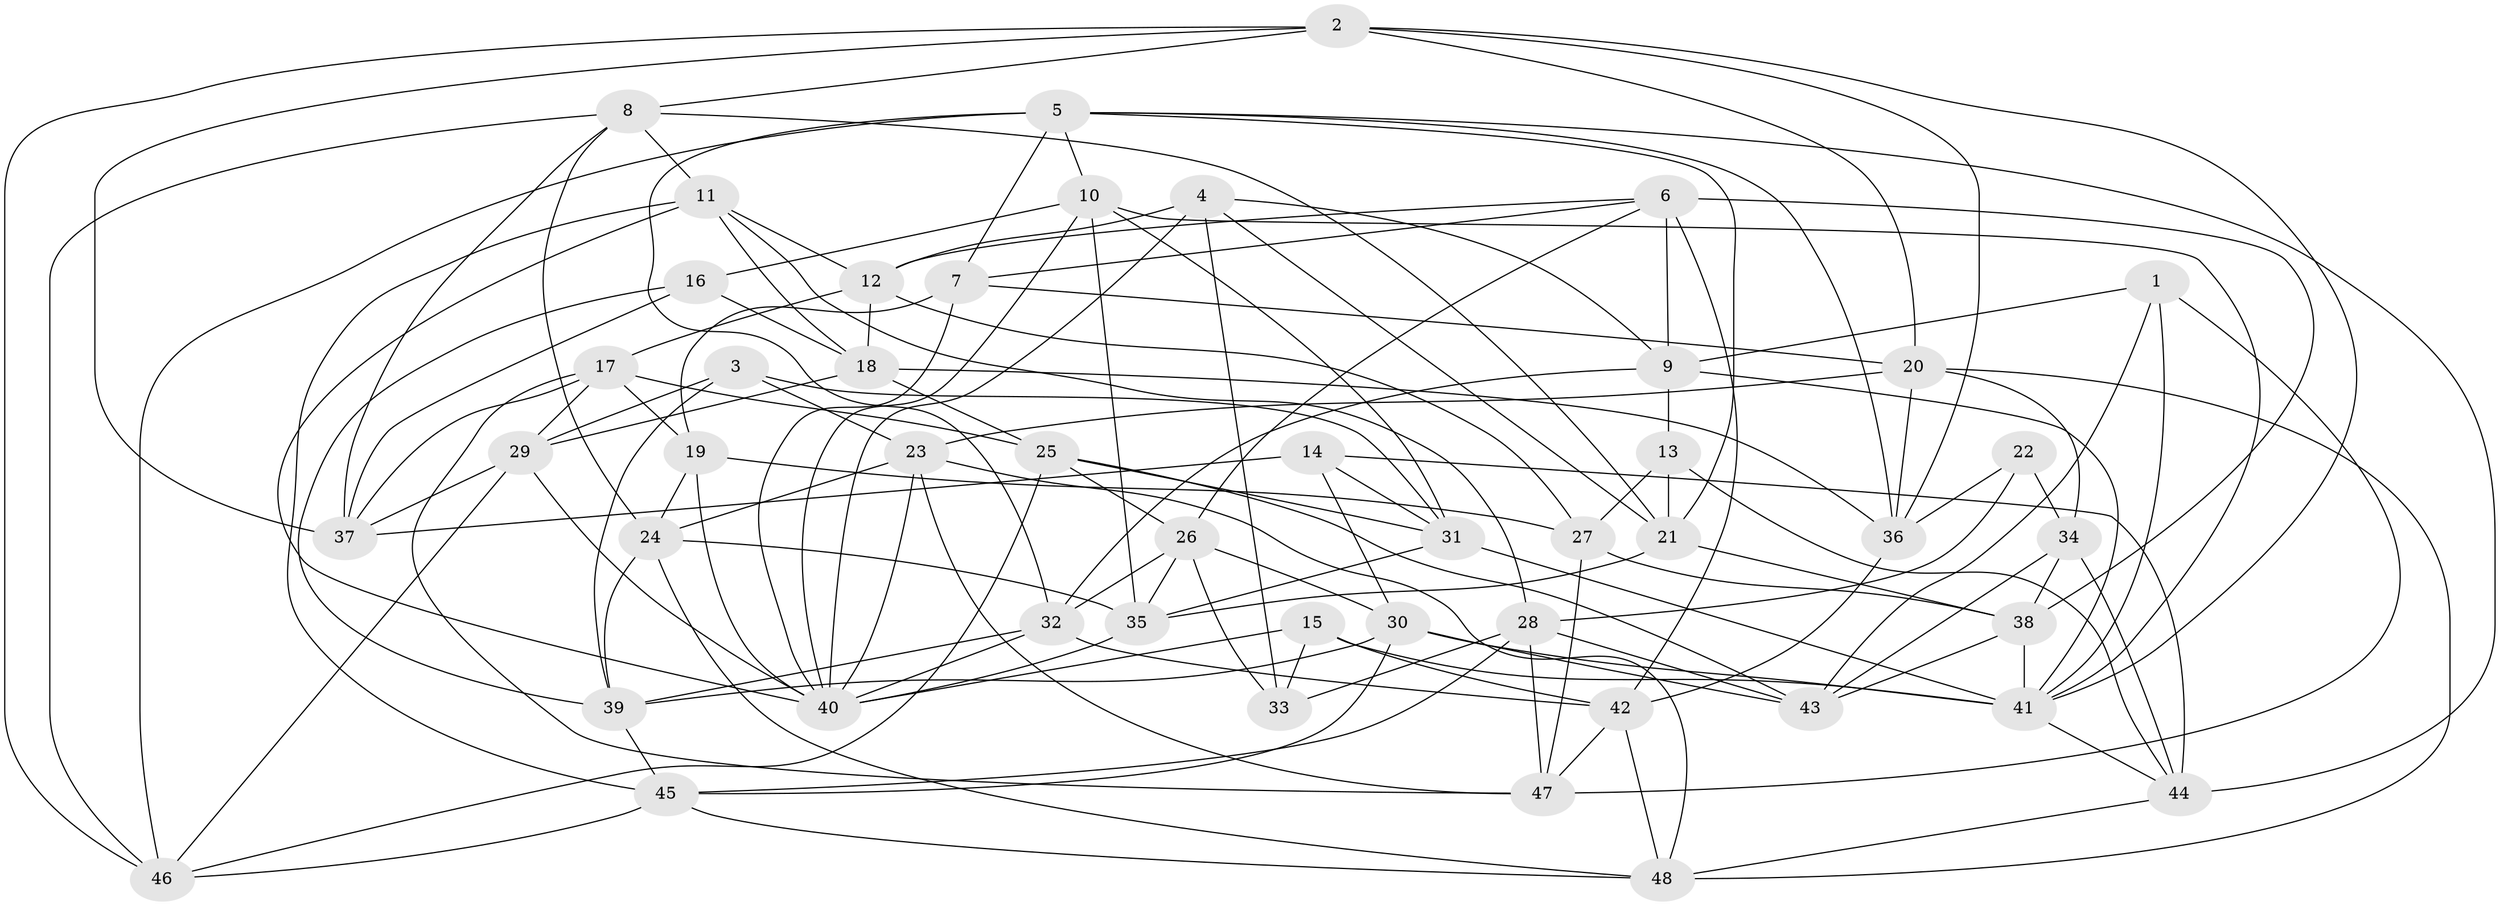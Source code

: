 // original degree distribution, {4: 1.0}
// Generated by graph-tools (version 1.1) at 2025/26/03/09/25 03:26:59]
// undirected, 48 vertices, 137 edges
graph export_dot {
graph [start="1"]
  node [color=gray90,style=filled];
  1;
  2;
  3;
  4;
  5;
  6;
  7;
  8;
  9;
  10;
  11;
  12;
  13;
  14;
  15;
  16;
  17;
  18;
  19;
  20;
  21;
  22;
  23;
  24;
  25;
  26;
  27;
  28;
  29;
  30;
  31;
  32;
  33;
  34;
  35;
  36;
  37;
  38;
  39;
  40;
  41;
  42;
  43;
  44;
  45;
  46;
  47;
  48;
  1 -- 9 [weight=1.0];
  1 -- 41 [weight=1.0];
  1 -- 43 [weight=1.0];
  1 -- 47 [weight=1.0];
  2 -- 8 [weight=1.0];
  2 -- 20 [weight=1.0];
  2 -- 36 [weight=1.0];
  2 -- 37 [weight=1.0];
  2 -- 41 [weight=1.0];
  2 -- 46 [weight=1.0];
  3 -- 23 [weight=1.0];
  3 -- 29 [weight=1.0];
  3 -- 31 [weight=1.0];
  3 -- 39 [weight=1.0];
  4 -- 9 [weight=1.0];
  4 -- 12 [weight=1.0];
  4 -- 21 [weight=1.0];
  4 -- 33 [weight=2.0];
  4 -- 40 [weight=1.0];
  5 -- 7 [weight=2.0];
  5 -- 10 [weight=1.0];
  5 -- 21 [weight=1.0];
  5 -- 32 [weight=1.0];
  5 -- 36 [weight=1.0];
  5 -- 44 [weight=1.0];
  5 -- 46 [weight=1.0];
  6 -- 7 [weight=1.0];
  6 -- 9 [weight=1.0];
  6 -- 12 [weight=1.0];
  6 -- 26 [weight=1.0];
  6 -- 38 [weight=1.0];
  6 -- 42 [weight=1.0];
  7 -- 19 [weight=1.0];
  7 -- 20 [weight=1.0];
  7 -- 40 [weight=1.0];
  8 -- 11 [weight=1.0];
  8 -- 21 [weight=1.0];
  8 -- 24 [weight=1.0];
  8 -- 37 [weight=1.0];
  8 -- 46 [weight=1.0];
  9 -- 13 [weight=1.0];
  9 -- 32 [weight=1.0];
  9 -- 41 [weight=1.0];
  10 -- 16 [weight=1.0];
  10 -- 31 [weight=1.0];
  10 -- 35 [weight=1.0];
  10 -- 40 [weight=1.0];
  10 -- 41 [weight=1.0];
  11 -- 12 [weight=1.0];
  11 -- 18 [weight=1.0];
  11 -- 28 [weight=1.0];
  11 -- 40 [weight=1.0];
  11 -- 45 [weight=1.0];
  12 -- 17 [weight=1.0];
  12 -- 18 [weight=1.0];
  12 -- 27 [weight=1.0];
  13 -- 21 [weight=1.0];
  13 -- 27 [weight=1.0];
  13 -- 44 [weight=1.0];
  14 -- 30 [weight=1.0];
  14 -- 31 [weight=1.0];
  14 -- 37 [weight=1.0];
  14 -- 44 [weight=1.0];
  15 -- 33 [weight=2.0];
  15 -- 40 [weight=1.0];
  15 -- 41 [weight=2.0];
  15 -- 42 [weight=1.0];
  16 -- 18 [weight=1.0];
  16 -- 37 [weight=1.0];
  16 -- 39 [weight=1.0];
  17 -- 19 [weight=1.0];
  17 -- 25 [weight=1.0];
  17 -- 29 [weight=1.0];
  17 -- 37 [weight=1.0];
  17 -- 47 [weight=1.0];
  18 -- 25 [weight=1.0];
  18 -- 29 [weight=1.0];
  18 -- 36 [weight=1.0];
  19 -- 24 [weight=1.0];
  19 -- 27 [weight=2.0];
  19 -- 40 [weight=1.0];
  20 -- 23 [weight=1.0];
  20 -- 34 [weight=1.0];
  20 -- 36 [weight=1.0];
  20 -- 48 [weight=1.0];
  21 -- 35 [weight=1.0];
  21 -- 38 [weight=1.0];
  22 -- 28 [weight=1.0];
  22 -- 34 [weight=2.0];
  22 -- 36 [weight=1.0];
  23 -- 24 [weight=1.0];
  23 -- 40 [weight=1.0];
  23 -- 47 [weight=1.0];
  23 -- 48 [weight=1.0];
  24 -- 35 [weight=1.0];
  24 -- 39 [weight=1.0];
  24 -- 48 [weight=1.0];
  25 -- 26 [weight=1.0];
  25 -- 31 [weight=1.0];
  25 -- 43 [weight=1.0];
  25 -- 46 [weight=1.0];
  26 -- 30 [weight=1.0];
  26 -- 32 [weight=1.0];
  26 -- 33 [weight=1.0];
  26 -- 35 [weight=1.0];
  27 -- 38 [weight=1.0];
  27 -- 47 [weight=1.0];
  28 -- 33 [weight=1.0];
  28 -- 43 [weight=1.0];
  28 -- 45 [weight=1.0];
  28 -- 47 [weight=1.0];
  29 -- 37 [weight=1.0];
  29 -- 40 [weight=1.0];
  29 -- 46 [weight=1.0];
  30 -- 39 [weight=1.0];
  30 -- 41 [weight=1.0];
  30 -- 43 [weight=1.0];
  30 -- 45 [weight=1.0];
  31 -- 35 [weight=1.0];
  31 -- 41 [weight=1.0];
  32 -- 39 [weight=1.0];
  32 -- 40 [weight=1.0];
  32 -- 42 [weight=1.0];
  34 -- 38 [weight=1.0];
  34 -- 43 [weight=1.0];
  34 -- 44 [weight=1.0];
  35 -- 40 [weight=1.0];
  36 -- 42 [weight=1.0];
  38 -- 41 [weight=1.0];
  38 -- 43 [weight=1.0];
  39 -- 45 [weight=1.0];
  41 -- 44 [weight=1.0];
  42 -- 47 [weight=1.0];
  42 -- 48 [weight=1.0];
  44 -- 48 [weight=1.0];
  45 -- 46 [weight=1.0];
  45 -- 48 [weight=1.0];
}
